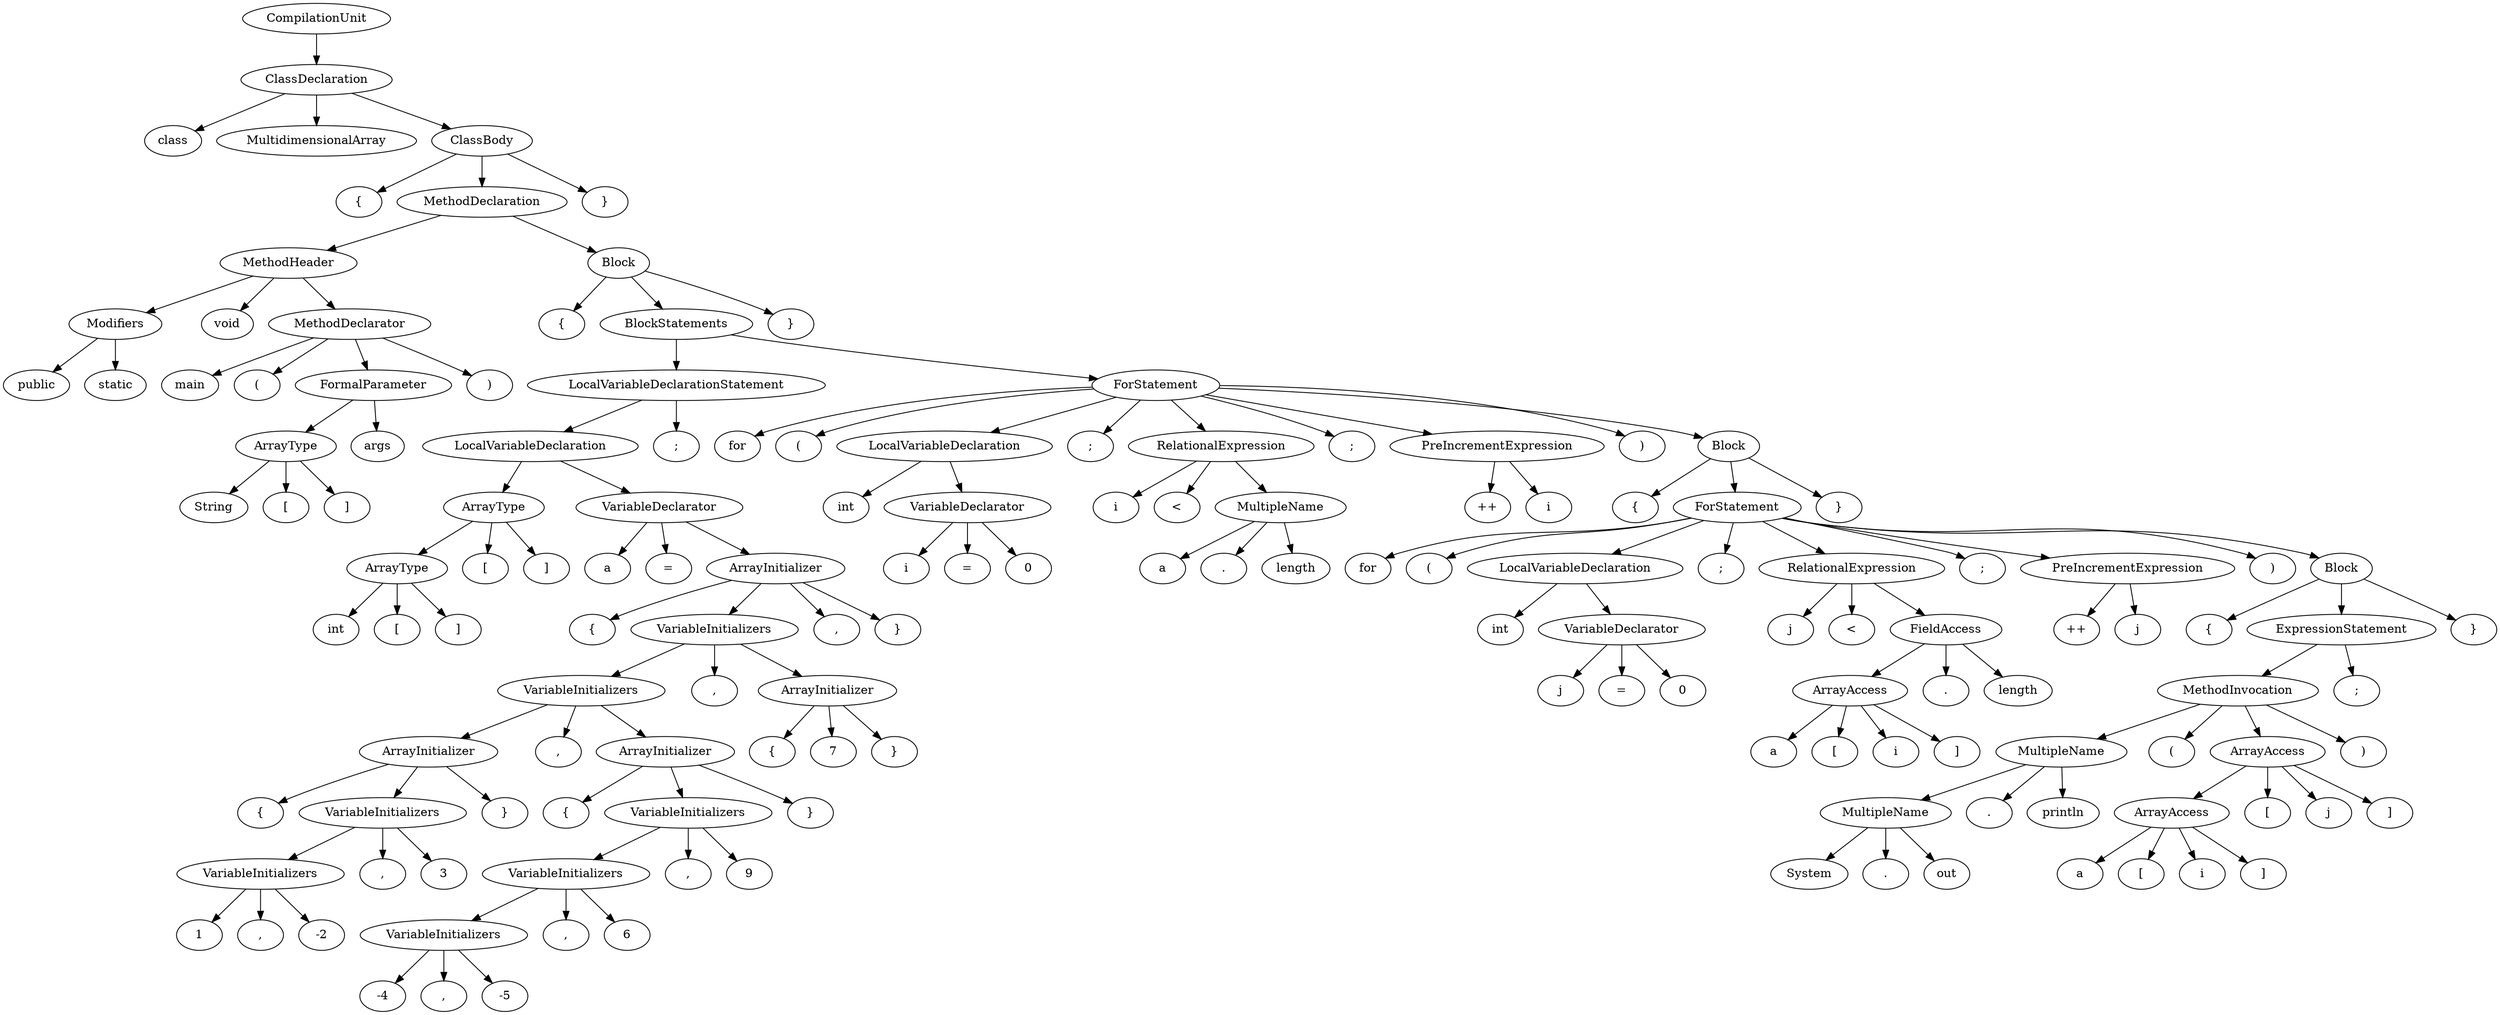 digraph G{
ordering="out";
0[label="public"];
1[label="static"];
2[label="Modifiers"];
2->0;
2->1;
3[label="String"];
4[label="["];
5[label="]"];
6[label="ArrayType"];
6->3;
6->4;
6->5;
7[label="args"];
8[label="FormalParameter"];
8->6;
8->7;
9[label="main"];
10[label="("];
11[label=")"];
12[label="MethodDeclarator"];
12->9;
12->10;
12->8;
12->11;
13[label="void"];
14[label="MethodHeader"];
14->2;
14->13;
14->12;
15[label="int"];
16[label="["];
17[label="]"];
18[label="ArrayType"];
18->15;
18->16;
18->17;
19[label="["];
20[label="]"];
21[label="ArrayType"];
21->18;
21->19;
21->20;
22[label="a"];
23[label="1"];
24[label="-2"];
25[label=","];
26[label="VariableInitializers"];
26->23;
26->25;
26->24;
27[label="3"];
28[label=","];
29[label="VariableInitializers"];
29->26;
29->28;
29->27;
30[label="{"];
31[label="}"];
32[label="ArrayInitializer"];
32->30;
32->29;
32->31;
33[label="-4"];
34[label="-5"];
35[label=","];
36[label="VariableInitializers"];
36->33;
36->35;
36->34;
37[label="6"];
38[label=","];
39[label="VariableInitializers"];
39->36;
39->38;
39->37;
40[label="9"];
41[label=","];
42[label="VariableInitializers"];
42->39;
42->41;
42->40;
43[label="{"];
44[label="}"];
45[label="ArrayInitializer"];
45->43;
45->42;
45->44;
46[label=","];
47[label="VariableInitializers"];
47->32;
47->46;
47->45;
48[label="7"];
49[label="{"];
50[label="}"];
51[label="ArrayInitializer"];
51->49;
51->48;
51->50;
52[label=","];
53[label="VariableInitializers"];
53->47;
53->52;
53->51;
54[label="{"];
55[label=","];
56[label="}"];
57[label="ArrayInitializer"];
57->54;
57->53;
57->55;
57->56;
58[label="="];
59[label="VariableDeclarator"];
59->22;
59->58;
59->57;
60[label="LocalVariableDeclaration"];
60->21;
60->59;
61[label=";"];
62[label="LocalVariableDeclarationStatement"];
62->60;
62->61;
63[label="int"];
64[label="i"];
65[label="0"];
66[label="="];
67[label="VariableDeclarator"];
67->64;
67->66;
67->65;
68[label="LocalVariableDeclaration"];
68->63;
68->67;
69[label="i"];
70[label="a"];
71[label="."];
72[label="length"];
73[label="MultipleName"];
73->70;
73->71;
73->72;
74[label="<"];
75[label="RelationalExpression"];
75->69;
75->74;
75->73;
76[label="i"];
77[label="++"];
78[label="PreIncrementExpression"];
78->77;
78->76;
79[label="int"];
80[label="j"];
81[label="0"];
82[label="="];
83[label="VariableDeclarator"];
83->80;
83->82;
83->81;
84[label="LocalVariableDeclaration"];
84->79;
84->83;
85[label="j"];
86[label="a"];
87[label="i"];
88[label="["];
89[label="]"];
90[label="ArrayAccess"];
90->86;
90->88;
90->87;
90->89;
91[label="."];
92[label="length"];
93[label="FieldAccess"];
93->90;
93->91;
93->92;
94[label="<"];
95[label="RelationalExpression"];
95->85;
95->94;
95->93;
96[label="j"];
97[label="++"];
98[label="PreIncrementExpression"];
98->97;
98->96;
99[label="System"];
100[label="."];
101[label="out"];
102[label="MultipleName"];
102->99;
102->100;
102->101;
103[label="."];
104[label="println"];
105[label="MultipleName"];
105->102;
105->103;
105->104;
106[label="a"];
107[label="i"];
108[label="["];
109[label="]"];
110[label="ArrayAccess"];
110->106;
110->108;
110->107;
110->109;
111[label="j"];
112[label="["];
113[label="]"];
114[label="ArrayAccess"];
114->110;
114->112;
114->111;
114->113;
115[label="("];
116[label=")"];
117[label="MethodInvocation"];
117->105;
117->115;
117->114;
117->116;
118[label=";"];
119[label="ExpressionStatement"];
119->117;
119->118;
120[label="{"];
121[label="}"];
122[label="Block"];
122->120;
122->119;
122->121;
123[label="for"];
124[label="("];
125[label=";"];
126[label=")"];
127[label=";"];
128[label="ForStatement"];
128->123;
128->124;
128->84;
128->125;
128->95;
128->127;
128->98;
128->126;
128->122;
129[label="{"];
130[label="}"];
131[label="Block"];
131->129;
131->128;
131->130;
132[label="for"];
133[label="("];
134[label=";"];
135[label=")"];
136[label=";"];
137[label="ForStatement"];
137->132;
137->133;
137->68;
137->134;
137->75;
137->136;
137->78;
137->135;
137->131;
138[label="BlockStatements"];
138->62;
138->137;
139[label="{"];
140[label="}"];
141[label="Block"];
141->139;
141->138;
141->140;
142[label="MethodDeclaration"];
142->14;
142->141;
143[label="{"];
144[label="}"];
145[label="ClassBody"];
145->143;
145->142;
145->144;
146[label="class"];
147[label="MultidimensionalArray"];
148[label="ClassDeclaration"];
148->146;
148->147;
148->145;
149[label="CompilationUnit"];
149->148;
}
